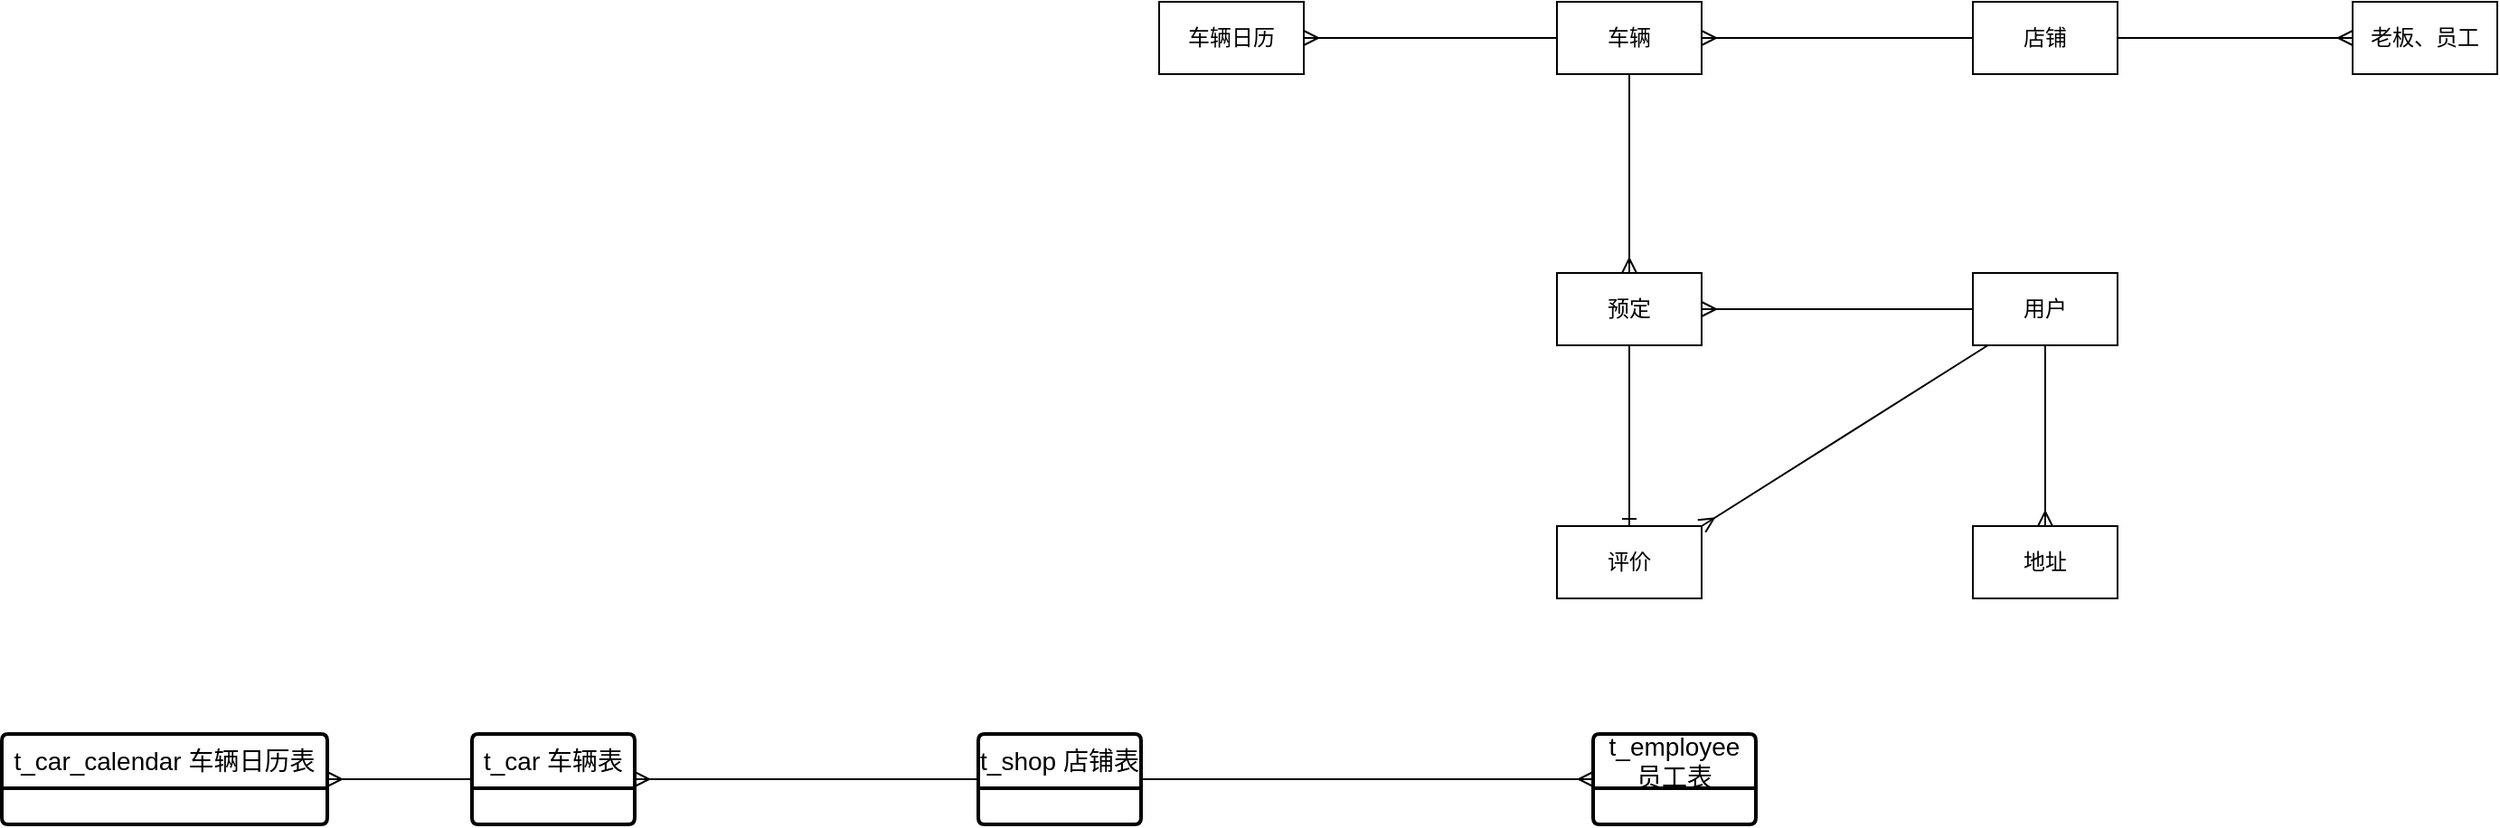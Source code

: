 <mxfile version="26.0.4">
  <diagram name="第 1 页" id="rmp4qP0olDDoNu-qhYZk">
    <mxGraphModel dx="2261" dy="674" grid="1" gridSize="10" guides="1" tooltips="1" connect="1" arrows="1" fold="1" page="1" pageScale="1" pageWidth="827" pageHeight="1169" math="0" shadow="0">
      <root>
        <mxCell id="0" />
        <mxCell id="1" parent="0" />
        <mxCell id="X4tEAedpMW4PkXCzZPzj-12" style="edgeStyle=orthogonalEdgeStyle;rounded=0;orthogonalLoop=1;jettySize=auto;html=1;entryX=1;entryY=0.5;entryDx=0;entryDy=0;endArrow=ERmany;endFill=0;" parent="1" source="X4tEAedpMW4PkXCzZPzj-1" target="X4tEAedpMW4PkXCzZPzj-4" edge="1">
          <mxGeometry relative="1" as="geometry" />
        </mxCell>
        <mxCell id="X4tEAedpMW4PkXCzZPzj-14" style="rounded=0;orthogonalLoop=1;jettySize=auto;html=1;entryX=0.5;entryY=0;entryDx=0;entryDy=0;endArrow=ERmany;endFill=0;" parent="1" target="X4tEAedpMW4PkXCzZPzj-5" edge="1">
          <mxGeometry relative="1" as="geometry">
            <mxPoint x="240.001" y="220" as="sourcePoint" />
            <mxPoint x="400.77" y="330" as="targetPoint" />
          </mxGeometry>
        </mxCell>
        <mxCell id="X4tEAedpMW4PkXCzZPzj-1" value="车辆" style="rounded=0;whiteSpace=wrap;html=1;" parent="1" vertex="1">
          <mxGeometry x="200" y="180" width="80" height="40" as="geometry" />
        </mxCell>
        <mxCell id="X4tEAedpMW4PkXCzZPzj-11" style="edgeStyle=orthogonalEdgeStyle;rounded=0;orthogonalLoop=1;jettySize=auto;html=1;entryX=1;entryY=0.5;entryDx=0;entryDy=0;endArrow=ERmany;endFill=0;" parent="1" source="X4tEAedpMW4PkXCzZPzj-2" target="X4tEAedpMW4PkXCzZPzj-1" edge="1">
          <mxGeometry relative="1" as="geometry" />
        </mxCell>
        <mxCell id="X4tEAedpMW4PkXCzZPzj-13" style="edgeStyle=orthogonalEdgeStyle;rounded=0;orthogonalLoop=1;jettySize=auto;html=1;entryX=0;entryY=0.5;entryDx=0;entryDy=0;endArrow=ERmany;endFill=0;" parent="1" source="X4tEAedpMW4PkXCzZPzj-2" target="X4tEAedpMW4PkXCzZPzj-3" edge="1">
          <mxGeometry relative="1" as="geometry" />
        </mxCell>
        <mxCell id="X4tEAedpMW4PkXCzZPzj-2" value="店铺" style="rounded=0;whiteSpace=wrap;html=1;" parent="1" vertex="1">
          <mxGeometry x="430" y="180" width="80" height="40" as="geometry" />
        </mxCell>
        <mxCell id="X4tEAedpMW4PkXCzZPzj-3" value="老板、员工" style="rounded=0;whiteSpace=wrap;html=1;" parent="1" vertex="1">
          <mxGeometry x="640" y="180" width="80" height="40" as="geometry" />
        </mxCell>
        <mxCell id="X4tEAedpMW4PkXCzZPzj-4" value="车辆日历" style="rounded=0;whiteSpace=wrap;html=1;" parent="1" vertex="1">
          <mxGeometry x="-20" y="180" width="80" height="40" as="geometry" />
        </mxCell>
        <mxCell id="X4tEAedpMW4PkXCzZPzj-17" style="edgeStyle=orthogonalEdgeStyle;rounded=0;orthogonalLoop=1;jettySize=auto;html=1;entryX=0.5;entryY=0;entryDx=0;entryDy=0;endArrow=ERone;endFill=0;" parent="1" source="X4tEAedpMW4PkXCzZPzj-5" target="X4tEAedpMW4PkXCzZPzj-8" edge="1">
          <mxGeometry relative="1" as="geometry" />
        </mxCell>
        <mxCell id="X4tEAedpMW4PkXCzZPzj-5" value="预定" style="rounded=0;whiteSpace=wrap;html=1;" parent="1" vertex="1">
          <mxGeometry x="200" y="330" width="80" height="40" as="geometry" />
        </mxCell>
        <mxCell id="X4tEAedpMW4PkXCzZPzj-15" style="edgeStyle=orthogonalEdgeStyle;rounded=0;orthogonalLoop=1;jettySize=auto;html=1;entryX=1;entryY=0.5;entryDx=0;entryDy=0;endArrow=ERmany;endFill=0;" parent="1" source="X4tEAedpMW4PkXCzZPzj-6" target="X4tEAedpMW4PkXCzZPzj-5" edge="1">
          <mxGeometry relative="1" as="geometry" />
        </mxCell>
        <mxCell id="X4tEAedpMW4PkXCzZPzj-18" style="edgeStyle=orthogonalEdgeStyle;rounded=0;orthogonalLoop=1;jettySize=auto;html=1;endArrow=ERmany;endFill=0;" parent="1" source="X4tEAedpMW4PkXCzZPzj-6" target="X4tEAedpMW4PkXCzZPzj-7" edge="1">
          <mxGeometry relative="1" as="geometry" />
        </mxCell>
        <mxCell id="X4tEAedpMW4PkXCzZPzj-19" style="rounded=0;orthogonalLoop=1;jettySize=auto;html=1;entryX=1;entryY=0;entryDx=0;entryDy=0;endArrow=ERmany;endFill=0;" parent="1" source="X4tEAedpMW4PkXCzZPzj-6" target="X4tEAedpMW4PkXCzZPzj-8" edge="1">
          <mxGeometry relative="1" as="geometry" />
        </mxCell>
        <mxCell id="X4tEAedpMW4PkXCzZPzj-6" value="用户" style="rounded=0;whiteSpace=wrap;html=1;" parent="1" vertex="1">
          <mxGeometry x="430" y="330" width="80" height="40" as="geometry" />
        </mxCell>
        <mxCell id="X4tEAedpMW4PkXCzZPzj-7" value="地址" style="rounded=0;whiteSpace=wrap;html=1;" parent="1" vertex="1">
          <mxGeometry x="430" y="470" width="80" height="40" as="geometry" />
        </mxCell>
        <mxCell id="X4tEAedpMW4PkXCzZPzj-8" value="评价" style="rounded=0;whiteSpace=wrap;html=1;" parent="1" vertex="1">
          <mxGeometry x="200" y="470" width="80" height="40" as="geometry" />
        </mxCell>
        <mxCell id="d4wcHK3KjlsEsvh35f20-16" style="edgeStyle=orthogonalEdgeStyle;rounded=0;orthogonalLoop=1;jettySize=auto;html=1;entryX=1;entryY=0.5;entryDx=0;entryDy=0;endArrow=ERmany;endFill=0;" edge="1" parent="1" source="d4wcHK3KjlsEsvh35f20-4" target="d4wcHK3KjlsEsvh35f20-11">
          <mxGeometry relative="1" as="geometry" />
        </mxCell>
        <mxCell id="d4wcHK3KjlsEsvh35f20-4" value="t_car 车辆表" style="swimlane;childLayout=stackLayout;horizontal=1;startSize=30;horizontalStack=0;rounded=1;fontSize=14;fontStyle=0;strokeWidth=2;resizeParent=0;resizeLast=1;shadow=0;dashed=0;align=center;arcSize=4;whiteSpace=wrap;html=1;" vertex="1" collapsed="1" parent="1">
          <mxGeometry x="-400" y="585" width="90" height="50" as="geometry">
            <mxRectangle x="-400" y="585" width="200" height="175" as="alternateBounds" />
          </mxGeometry>
        </mxCell>
        <mxCell id="d4wcHK3KjlsEsvh35f20-5" value="&lt;div style=&quot;padding-top: 0px;&quot;&gt;&lt;span style=&quot;background-color: transparent; color: light-dark(rgb(0, 0, 0), rgb(255, 255, 255));&quot;&gt;id&amp;nbsp;&lt;/span&gt;&lt;/div&gt;&lt;div&gt;shop_id 店铺ID&lt;/div&gt;&lt;div&gt;tenant_id 租户&lt;/div&gt;name 名称&lt;br&gt;day_price 日常价&lt;div&gt;month_price 包月价&lt;br&gt;&lt;div&gt;cover 封面&lt;/div&gt;&lt;div&gt;image_info 图片信息（外饰、内饰）&lt;/div&gt;&lt;div&gt;config 配置信息&lt;/div&gt;&lt;/div&gt;" style="align=left;strokeColor=none;fillColor=none;spacingLeft=4;fontSize=12;verticalAlign=top;resizable=0;rotatable=0;part=1;html=1;" vertex="1" parent="d4wcHK3KjlsEsvh35f20-4">
          <mxGeometry y="30" width="200" height="145" as="geometry" />
        </mxCell>
        <mxCell id="d4wcHK3KjlsEsvh35f20-14" style="edgeStyle=orthogonalEdgeStyle;rounded=0;orthogonalLoop=1;jettySize=auto;html=1;entryX=1;entryY=0.5;entryDx=0;entryDy=0;endArrow=ERmany;endFill=0;" edge="1" parent="1" source="d4wcHK3KjlsEsvh35f20-7" target="d4wcHK3KjlsEsvh35f20-4">
          <mxGeometry relative="1" as="geometry" />
        </mxCell>
        <mxCell id="d4wcHK3KjlsEsvh35f20-15" style="edgeStyle=orthogonalEdgeStyle;rounded=0;orthogonalLoop=1;jettySize=auto;html=1;entryX=0;entryY=0.5;entryDx=0;entryDy=0;endArrow=ERmany;endFill=0;" edge="1" parent="1" source="d4wcHK3KjlsEsvh35f20-7" target="d4wcHK3KjlsEsvh35f20-9">
          <mxGeometry relative="1" as="geometry" />
        </mxCell>
        <mxCell id="d4wcHK3KjlsEsvh35f20-7" value="t_shop 店铺表" style="swimlane;childLayout=stackLayout;horizontal=1;startSize=30;horizontalStack=0;rounded=1;fontSize=14;fontStyle=0;strokeWidth=2;resizeParent=0;resizeLast=1;shadow=0;dashed=0;align=center;arcSize=4;whiteSpace=wrap;html=1;" vertex="1" collapsed="1" parent="1">
          <mxGeometry x="-120" y="585" width="90" height="50" as="geometry">
            <mxRectangle x="-120" y="585" width="290" height="195" as="alternateBounds" />
          </mxGeometry>
        </mxCell>
        <mxCell id="d4wcHK3KjlsEsvh35f20-8" value="&lt;div style=&quot;padding-top: 0px;&quot;&gt;&lt;span style=&quot;background-color: transparent; color: light-dark(rgb(0, 0, 0), rgb(255, 255, 255));&quot;&gt;id&amp;nbsp;&lt;/span&gt;&lt;/div&gt;&lt;div&gt;tenant_id 租户&lt;/div&gt;name 名称&lt;div&gt;introduction 介绍&amp;nbsp;&lt;br&gt;address 店铺地址&lt;/div&gt;&lt;div&gt;phone 店铺电话&lt;br&gt;&lt;div&gt;month_price 包月价&lt;div&gt;image_info 图片信息（店铺环境、经营证件、合同）&lt;/div&gt;&lt;div&gt;service_start_time 营业开始时间&lt;/div&gt;&lt;/div&gt;&lt;div&gt;service_end_time 营业结束时间&lt;/div&gt;&lt;div&gt;&lt;br&gt;&lt;/div&gt;&lt;div&gt;&lt;br&gt;&lt;/div&gt;&lt;/div&gt;" style="align=left;strokeColor=none;fillColor=none;spacingLeft=4;fontSize=12;verticalAlign=top;resizable=0;rotatable=0;part=1;html=1;" vertex="1" parent="d4wcHK3KjlsEsvh35f20-7">
          <mxGeometry y="30" width="290" height="165" as="geometry" />
        </mxCell>
        <mxCell id="d4wcHK3KjlsEsvh35f20-9" value="t_employee 员工表" style="swimlane;childLayout=stackLayout;horizontal=1;startSize=30;horizontalStack=0;rounded=1;fontSize=14;fontStyle=0;strokeWidth=2;resizeParent=0;resizeLast=1;shadow=0;dashed=0;align=center;arcSize=4;whiteSpace=wrap;html=1;" vertex="1" collapsed="1" parent="1">
          <mxGeometry x="220" y="585" width="90" height="50" as="geometry">
            <mxRectangle x="220" y="585" width="160" height="175" as="alternateBounds" />
          </mxGeometry>
        </mxCell>
        <mxCell id="d4wcHK3KjlsEsvh35f20-10" value="&lt;div style=&quot;padding-top: 0px;&quot;&gt;&lt;span style=&quot;background-color: transparent; color: light-dark(rgb(0, 0, 0), rgb(255, 255, 255));&quot;&gt;id&amp;nbsp;&lt;/span&gt;&lt;/div&gt;&lt;div&gt;tenant_id 租户&lt;/div&gt;&lt;div&gt;shop_id 店铺ID&lt;/div&gt;name 名称&lt;br class=&quot;Apple-interchange-newline&quot;&gt;introduction 介绍&lt;div&gt;phone 联系方式&lt;br&gt;&lt;div&gt;boss 是否店长&lt;/div&gt;&lt;div&gt;photo 头像&lt;br&gt;&lt;div&gt;career_year 从业年限&lt;/div&gt;&lt;/div&gt;&lt;div&gt;&lt;br&gt;&lt;/div&gt;&lt;div&gt;&lt;br&gt;&lt;/div&gt;&lt;/div&gt;" style="align=left;strokeColor=none;fillColor=none;spacingLeft=4;fontSize=12;verticalAlign=top;resizable=0;rotatable=0;part=1;html=1;" vertex="1" parent="d4wcHK3KjlsEsvh35f20-9">
          <mxGeometry y="30" width="160" height="145" as="geometry" />
        </mxCell>
        <mxCell id="d4wcHK3KjlsEsvh35f20-11" value="t_car_calendar 车辆日历表" style="swimlane;childLayout=stackLayout;horizontal=1;startSize=30;horizontalStack=0;rounded=1;fontSize=14;fontStyle=0;strokeWidth=2;resizeParent=0;resizeLast=1;shadow=0;dashed=0;align=center;arcSize=4;whiteSpace=wrap;html=1;" vertex="1" collapsed="1" parent="1">
          <mxGeometry x="-660" y="585" width="180" height="50" as="geometry">
            <mxRectangle x="-660" y="585" width="200" height="135" as="alternateBounds" />
          </mxGeometry>
        </mxCell>
        <mxCell id="d4wcHK3KjlsEsvh35f20-12" value="&lt;div style=&quot;padding-top: 0px;&quot;&gt;&lt;span style=&quot;background-color: transparent; color: light-dark(rgb(0, 0, 0), rgb(255, 255, 255));&quot;&gt;id&amp;nbsp;&lt;/span&gt;&lt;/div&gt;&lt;div&gt;tenant_id 租户&lt;/div&gt;shop_id 店铺ID&lt;br class=&quot;Apple-interchange-newline&quot;&gt;car_id 车辆ID&lt;div&gt;day 日期&lt;br&gt;price 优惠价&lt;/div&gt;" style="align=left;strokeColor=none;fillColor=none;spacingLeft=4;fontSize=12;verticalAlign=top;resizable=0;rotatable=0;part=1;html=1;" vertex="1" parent="d4wcHK3KjlsEsvh35f20-11">
          <mxGeometry y="30" width="200" height="105" as="geometry" />
        </mxCell>
      </root>
    </mxGraphModel>
  </diagram>
</mxfile>
